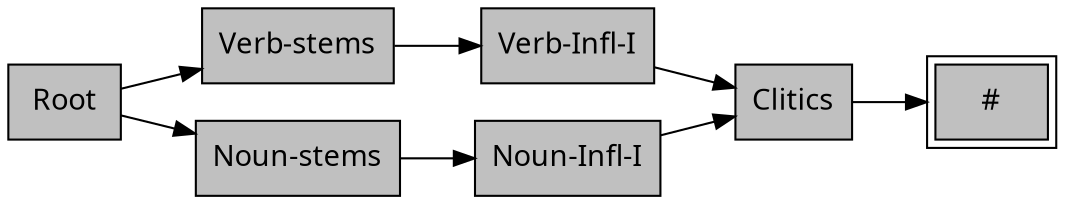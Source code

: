 digraph G { rankdir="LR"
node [fontname="Tahoma",shape=box,fontsize=14,fixedsize=false,fillcolor="grey",style=filled]
edge [fontname="FreeMono",fontsize=14]
0 [label="#",peripheries=2];
1 [label="Root"];
1 -> 6 ;
1 -> 5 ;
2 [label="Clitics"];
2 -> 0 ;
3 [label="Verb-Infl-I"];
3 -> 2 ;
4 [label="Noun-Infl-I"];
4 -> 2 ;
5 [label="Noun-stems"];
5 -> 4 ;
6 [label="Verb-stems"];
6 -> 3 ;
}
